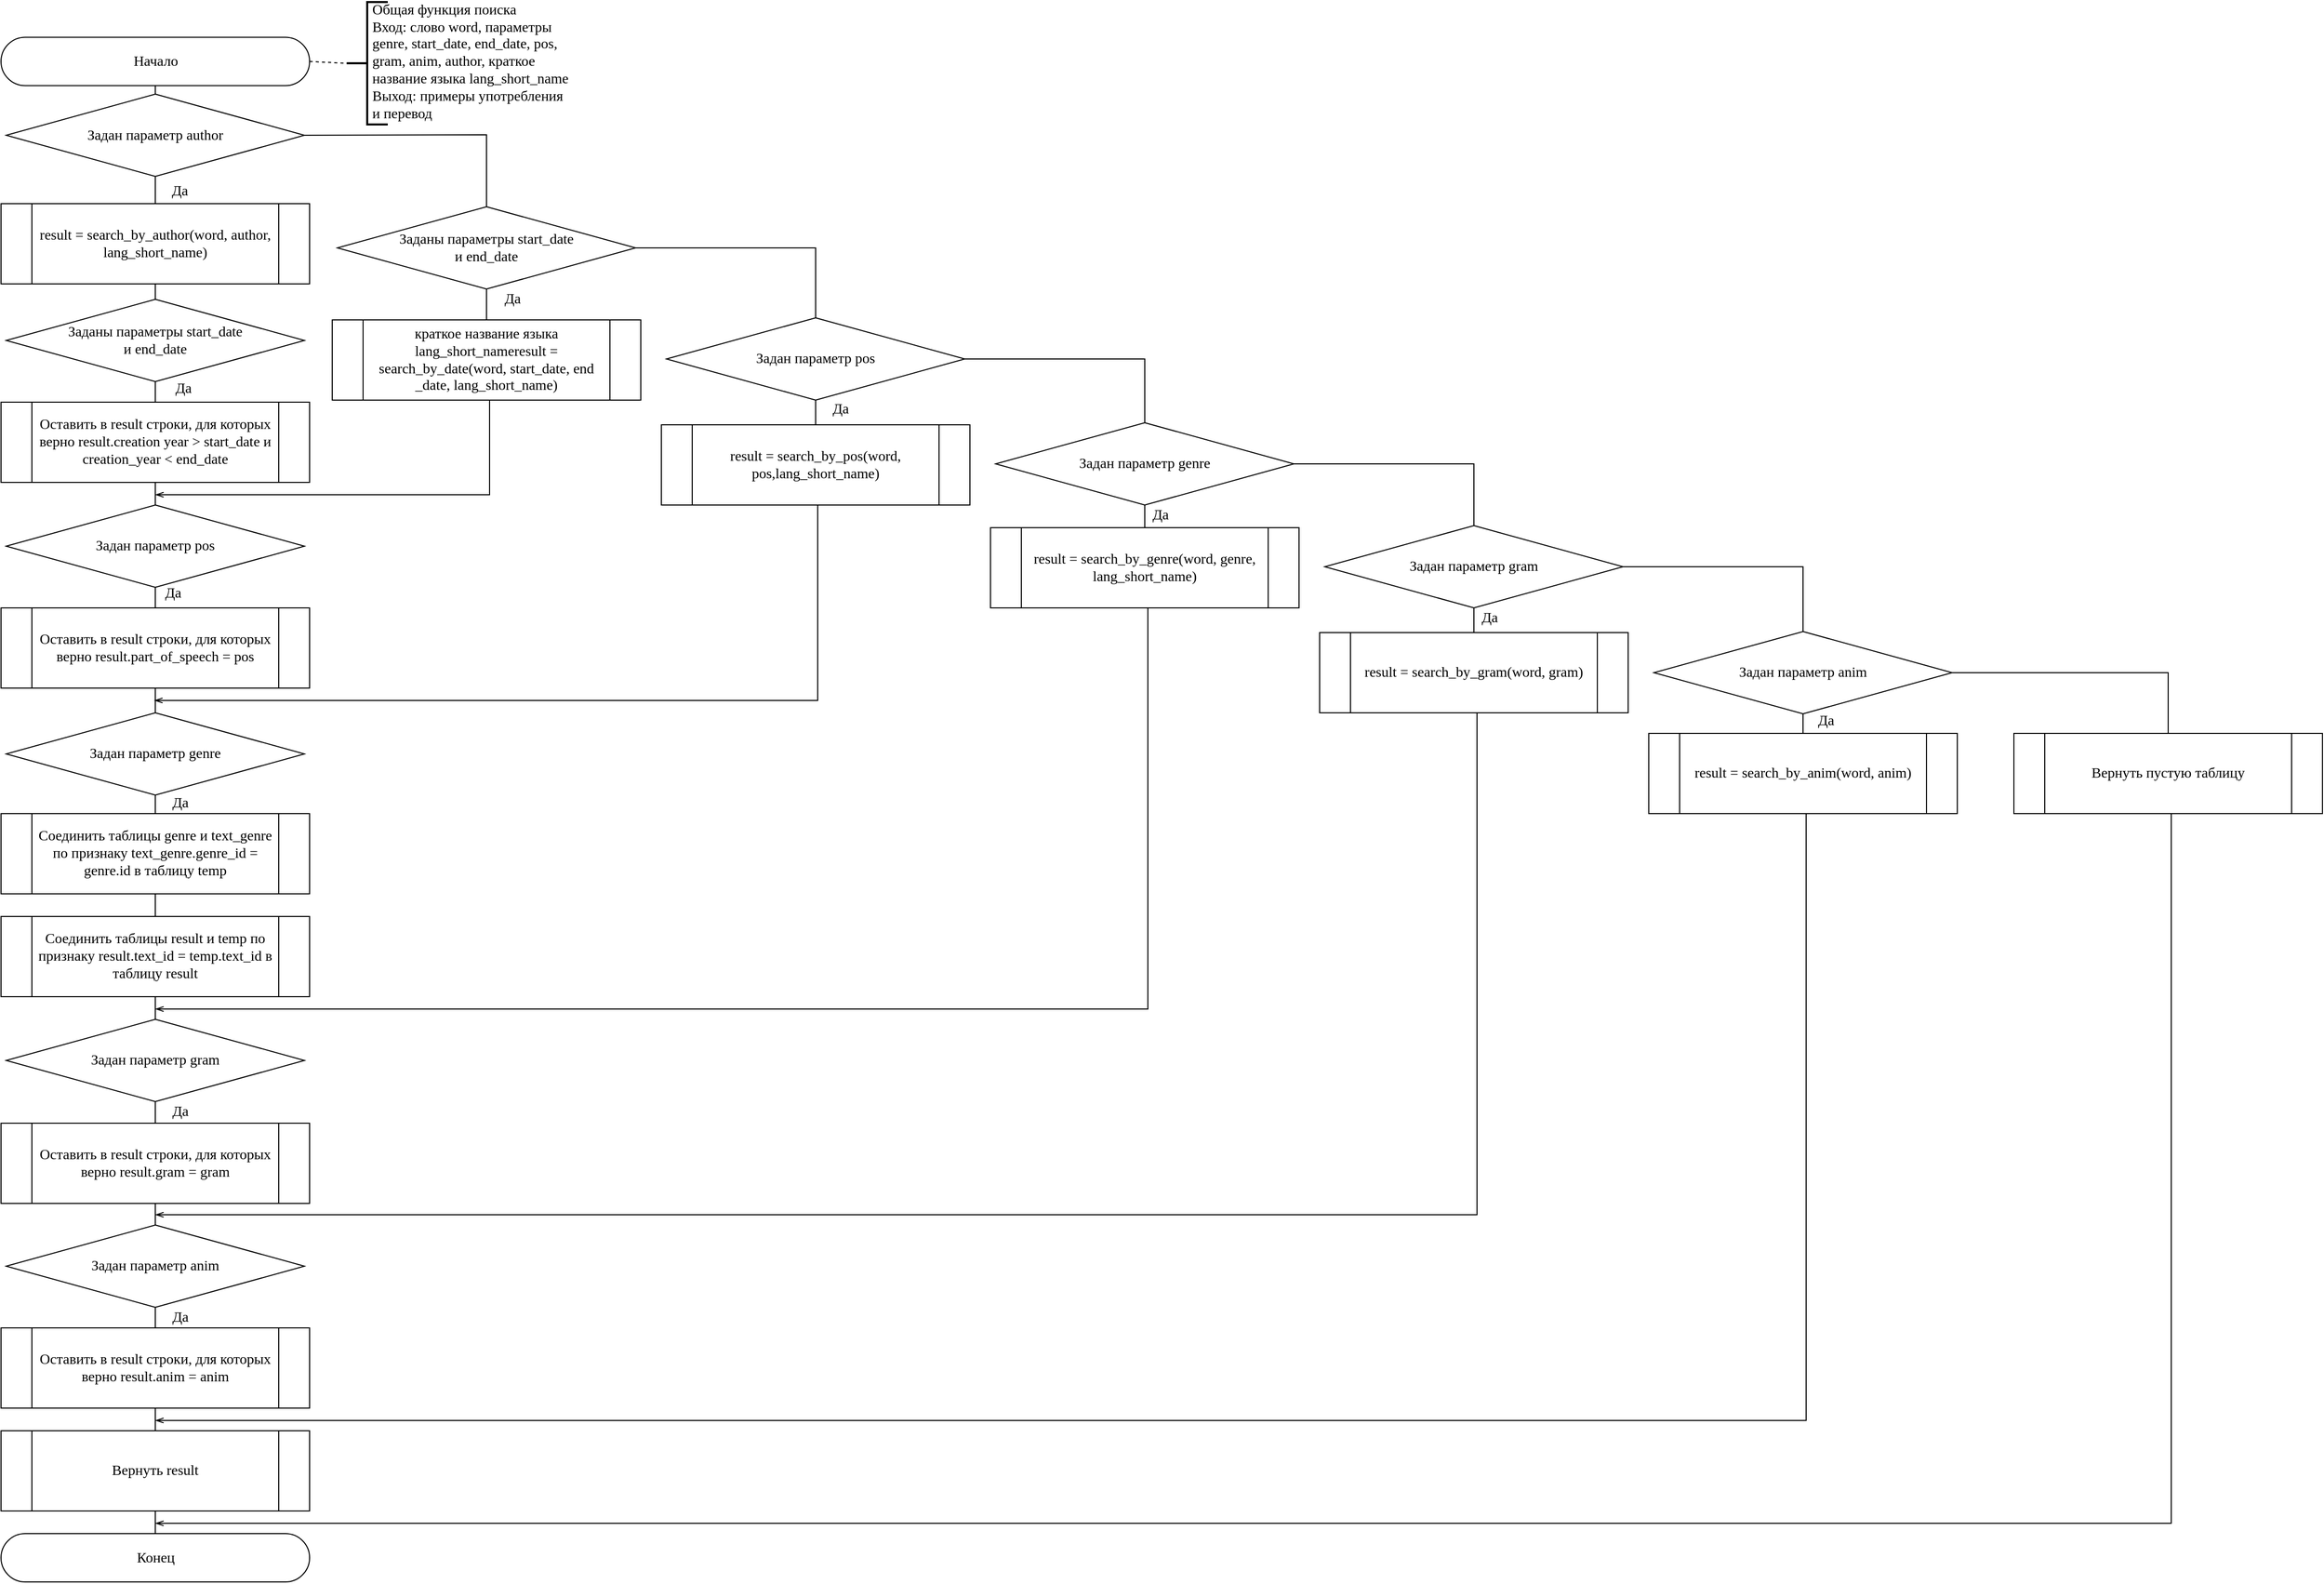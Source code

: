 <mxfile version="20.8.16" type="device" pages="4"><diagram id="C5RBs43oDa-KdzZeNtuy" name="Общий"><mxGraphModel dx="1727" dy="1023" grid="1" gridSize="10" guides="1" tooltips="1" connect="1" arrows="1" fold="1" page="1" pageScale="1" pageWidth="827" pageHeight="1169" math="0" shadow="0"><root><mxCell id="WIyWlLk6GJQsqaUBKTNV-0"/><mxCell id="WIyWlLk6GJQsqaUBKTNV-1" parent="WIyWlLk6GJQsqaUBKTNV-0"/><mxCell id="dCSs5ZLkzxHI0vqwsW0G-0" value="&lt;font style=&quot;font-size: 14px;&quot;&gt;Начало&lt;/font&gt;" style="html=1;dashed=0;whitespace=wrap;shape=mxgraph.dfd.start;fontFamily=Times New Roman;fontSize=14;" parent="WIyWlLk6GJQsqaUBKTNV-1" vertex="1"><mxGeometry x="23" y="35.25" width="300" height="47" as="geometry"/></mxCell><mxCell id="dCSs5ZLkzxHI0vqwsW0G-2" value="" style="strokeWidth=2;html=1;shape=mxgraph.flowchart.annotation_2;align=left;labelPosition=right;pointerEvents=1;fontFamily=Times New Roman;fontSize=14;" parent="WIyWlLk6GJQsqaUBKTNV-1" vertex="1"><mxGeometry x="359" y="1" width="40" height="119" as="geometry"/></mxCell><mxCell id="dCSs5ZLkzxHI0vqwsW0G-3" value="" style="endArrow=none;dashed=1;html=1;rounded=0;fontFamily=Times New Roman;fontSize=14;exitX=1;exitY=0.5;exitDx=0;exitDy=0;exitPerimeter=0;entryX=0.034;entryY=0.501;entryDx=0;entryDy=0;entryPerimeter=0;" parent="WIyWlLk6GJQsqaUBKTNV-1" source="dCSs5ZLkzxHI0vqwsW0G-0" target="dCSs5ZLkzxHI0vqwsW0G-2" edge="1"><mxGeometry width="50" height="50" relative="1" as="geometry"><mxPoint x="323" y="51.5" as="sourcePoint"/><mxPoint x="439" y="92" as="targetPoint"/></mxGeometry></mxCell><mxCell id="dCSs5ZLkzxHI0vqwsW0G-4" value="Общая функция поиска&lt;br style=&quot;font-size: 14px;&quot;&gt;Вход: слово word, параметры genre, start_date, end_date, pos, gram, anim, author, краткое название языка lang_short_name&lt;br style=&quot;font-size: 14px;&quot;&gt;Выход: примеры употребления&amp;nbsp;&lt;br style=&quot;font-size: 14px;&quot;&gt;и перевод" style="text;html=1;strokeColor=none;fillColor=none;align=left;verticalAlign=middle;whiteSpace=wrap;rounded=0;fontSize=14;fontFamily=Times New Roman;" parent="WIyWlLk6GJQsqaUBKTNV-1" vertex="1"><mxGeometry x="382" y="14" width="200" height="89.5" as="geometry"/></mxCell><mxCell id="dCSs5ZLkzxHI0vqwsW0G-5" value="" style="endArrow=none;html=1;rounded=0;fontFamily=Times New Roman;fontSize=14;entryX=0.5;entryY=0.5;entryDx=0;entryDy=23.5;entryPerimeter=0;exitX=0.5;exitY=0;exitDx=0;exitDy=0;" parent="WIyWlLk6GJQsqaUBKTNV-1" source="SfX41vy1RhOpan9mbr5L-0" target="dCSs5ZLkzxHI0vqwsW0G-0" edge="1"><mxGeometry width="50" height="50" relative="1" as="geometry"><mxPoint x="173" y="108" as="sourcePoint"/><mxPoint x="223" y="138" as="targetPoint"/></mxGeometry></mxCell><mxCell id="dCSs5ZLkzxHI0vqwsW0G-16" value="&lt;font style=&quot;font-size: 14px;&quot;&gt;&lt;span style=&quot;font-size: 14px;&quot;&gt;Конец&lt;/span&gt;&lt;/font&gt;" style="html=1;dashed=0;whitespace=wrap;shape=mxgraph.dfd.start;fontFamily=Times New Roman;fontSize=14;" parent="WIyWlLk6GJQsqaUBKTNV-1" vertex="1"><mxGeometry x="23" y="1490" width="300" height="47" as="geometry"/></mxCell><mxCell id="dCSs5ZLkzxHI0vqwsW0G-17" value="" style="endArrow=none;html=1;rounded=0;fontFamily=Times New Roman;fontSize=14;exitX=0.5;exitY=0.5;exitDx=0;exitDy=-23.5;exitPerimeter=0;entryX=0.5;entryY=1;entryDx=0;entryDy=0;" parent="WIyWlLk6GJQsqaUBKTNV-1" source="dCSs5ZLkzxHI0vqwsW0G-16" target="SFHDXUlF6HxxqlzBgnBG-25" edge="1"><mxGeometry width="50" height="50" relative="1" as="geometry"><mxPoint x="198" y="1340" as="sourcePoint"/><mxPoint x="168" y="1470.0" as="targetPoint"/></mxGeometry></mxCell><mxCell id="SfX41vy1RhOpan9mbr5L-0" value="Задан параметр author" style="rhombus;whiteSpace=wrap;html=1;fontFamily=Times New Roman;fontSize=14;" parent="WIyWlLk6GJQsqaUBKTNV-1" vertex="1"><mxGeometry x="28" y="90.5" width="290" height="80" as="geometry"/></mxCell><mxCell id="SfX41vy1RhOpan9mbr5L-1" value="result = search_by_author(word, author, lang_short_name)" style="shape=process;whiteSpace=wrap;html=1;backgroundOutline=1;fontFamily=Times New Roman;fontSize=14;" parent="WIyWlLk6GJQsqaUBKTNV-1" vertex="1"><mxGeometry x="23" y="197" width="300" height="78" as="geometry"/></mxCell><mxCell id="SfX41vy1RhOpan9mbr5L-2" value="" style="endArrow=none;html=1;rounded=0;fontFamily=Times New Roman;fontSize=14;entryX=0.5;entryY=1;entryDx=0;entryDy=0;exitX=0.5;exitY=0;exitDx=0;exitDy=0;" parent="WIyWlLk6GJQsqaUBKTNV-1" source="SfX41vy1RhOpan9mbr5L-1" target="SfX41vy1RhOpan9mbr5L-0" edge="1"><mxGeometry width="50" height="50" relative="1" as="geometry"><mxPoint x="300" y="200" as="sourcePoint"/><mxPoint x="350" y="150" as="targetPoint"/></mxGeometry></mxCell><mxCell id="SfX41vy1RhOpan9mbr5L-3" value="Да" style="text;html=1;strokeColor=none;fillColor=none;align=center;verticalAlign=middle;whiteSpace=wrap;rounded=0;fontSize=14;fontFamily=Times New Roman;" parent="WIyWlLk6GJQsqaUBKTNV-1" vertex="1"><mxGeometry x="167" y="170" width="60" height="30" as="geometry"/></mxCell><mxCell id="SfX41vy1RhOpan9mbr5L-4" value="Заданы параметры start_date &lt;br&gt;и end_date" style="rhombus;whiteSpace=wrap;html=1;fontFamily=Times New Roman;fontSize=14;" parent="WIyWlLk6GJQsqaUBKTNV-1" vertex="1"><mxGeometry x="28" y="290" width="290" height="80" as="geometry"/></mxCell><mxCell id="SfX41vy1RhOpan9mbr5L-5" value="Оставить в result строки, для которых верно result.creation year &amp;gt; start_date и creation_year &amp;lt; end_date" style="shape=process;whiteSpace=wrap;html=1;backgroundOutline=1;fontFamily=Times New Roman;fontSize=14;" parent="WIyWlLk6GJQsqaUBKTNV-1" vertex="1"><mxGeometry x="23" y="390" width="300" height="78" as="geometry"/></mxCell><mxCell id="SfX41vy1RhOpan9mbr5L-6" value="" style="endArrow=none;html=1;rounded=0;fontFamily=Times New Roman;fontSize=14;entryX=0.5;entryY=1;entryDx=0;entryDy=0;exitX=0.5;exitY=0;exitDx=0;exitDy=0;" parent="WIyWlLk6GJQsqaUBKTNV-1" source="SfX41vy1RhOpan9mbr5L-4" target="SfX41vy1RhOpan9mbr5L-1" edge="1"><mxGeometry width="50" height="50" relative="1" as="geometry"><mxPoint x="180" y="360" as="sourcePoint"/><mxPoint x="230" y="310" as="targetPoint"/></mxGeometry></mxCell><mxCell id="SfX41vy1RhOpan9mbr5L-7" value="" style="endArrow=none;html=1;rounded=0;fontFamily=Times New Roman;fontSize=14;exitX=0.5;exitY=0;exitDx=0;exitDy=0;entryX=0.5;entryY=1;entryDx=0;entryDy=0;" parent="WIyWlLk6GJQsqaUBKTNV-1" source="SfX41vy1RhOpan9mbr5L-5" target="SfX41vy1RhOpan9mbr5L-4" edge="1"><mxGeometry width="50" height="50" relative="1" as="geometry"><mxPoint x="180" y="360" as="sourcePoint"/><mxPoint x="230" y="310" as="targetPoint"/></mxGeometry></mxCell><mxCell id="SfX41vy1RhOpan9mbr5L-8" value="Да" style="edgeLabel;html=1;align=center;verticalAlign=middle;resizable=0;points=[];fontSize=14;fontFamily=Times New Roman;labelBackgroundColor=none;" parent="SfX41vy1RhOpan9mbr5L-7" vertex="1" connectable="0"><mxGeometry x="0.141" relative="1" as="geometry"><mxPoint x="27" y="-2" as="offset"/></mxGeometry></mxCell><mxCell id="SfX41vy1RhOpan9mbr5L-9" value="Заданы параметры start_date&lt;br&gt;и end_date" style="rhombus;whiteSpace=wrap;html=1;fontFamily=Times New Roman;fontSize=14;" parent="WIyWlLk6GJQsqaUBKTNV-1" vertex="1"><mxGeometry x="350" y="200" width="290" height="80" as="geometry"/></mxCell><mxCell id="SfX41vy1RhOpan9mbr5L-10" value="" style="endArrow=none;html=1;rounded=0;fontFamily=Times New Roman;fontSize=14;entryX=0.5;entryY=0;entryDx=0;entryDy=0;exitX=1;exitY=0.5;exitDx=0;exitDy=0;" parent="WIyWlLk6GJQsqaUBKTNV-1" source="SfX41vy1RhOpan9mbr5L-0" target="SfX41vy1RhOpan9mbr5L-9" edge="1"><mxGeometry width="50" height="50" relative="1" as="geometry"><mxPoint x="340" y="290" as="sourcePoint"/><mxPoint x="390" y="240" as="targetPoint"/><Array as="points"><mxPoint x="495" y="130"/></Array></mxGeometry></mxCell><mxCell id="SfX41vy1RhOpan9mbr5L-11" value="Задан параметр pos" style="rhombus;whiteSpace=wrap;html=1;fontFamily=Times New Roman;fontSize=14;" parent="WIyWlLk6GJQsqaUBKTNV-1" vertex="1"><mxGeometry x="28" y="490" width="290" height="80" as="geometry"/></mxCell><mxCell id="SfX41vy1RhOpan9mbr5L-12" value="Оставить в result строки, для которых верно result.part_of_speech = pos" style="shape=process;whiteSpace=wrap;html=1;backgroundOutline=1;fontFamily=Times New Roman;fontSize=14;" parent="WIyWlLk6GJQsqaUBKTNV-1" vertex="1"><mxGeometry x="23" y="590" width="300" height="78" as="geometry"/></mxCell><mxCell id="SfX41vy1RhOpan9mbr5L-13" value="" style="endArrow=none;html=1;rounded=0;fontFamily=Times New Roman;fontSize=14;exitX=0.5;exitY=0;exitDx=0;exitDy=0;entryX=0.5;entryY=1;entryDx=0;entryDy=0;" parent="WIyWlLk6GJQsqaUBKTNV-1" source="SfX41vy1RhOpan9mbr5L-11" target="SfX41vy1RhOpan9mbr5L-5" edge="1"><mxGeometry width="50" height="50" relative="1" as="geometry"><mxPoint x="200" y="430" as="sourcePoint"/><mxPoint x="250" y="380" as="targetPoint"/></mxGeometry></mxCell><mxCell id="SfX41vy1RhOpan9mbr5L-14" value="" style="endArrow=none;html=1;rounded=0;fontFamily=Times New Roman;fontSize=14;exitX=0.5;exitY=0;exitDx=0;exitDy=0;entryX=0.5;entryY=1;entryDx=0;entryDy=0;" parent="WIyWlLk6GJQsqaUBKTNV-1" source="SfX41vy1RhOpan9mbr5L-12" target="SfX41vy1RhOpan9mbr5L-11" edge="1"><mxGeometry width="50" height="50" relative="1" as="geometry"><mxPoint x="240" y="490" as="sourcePoint"/><mxPoint x="290" y="440" as="targetPoint"/></mxGeometry></mxCell><mxCell id="SfX41vy1RhOpan9mbr5L-17" value="Да" style="edgeLabel;html=1;align=center;verticalAlign=middle;resizable=0;points=[];fontSize=14;fontFamily=Times New Roman;labelBackgroundColor=none;" parent="SfX41vy1RhOpan9mbr5L-14" vertex="1" connectable="0"><mxGeometry x="0.464" relative="1" as="geometry"><mxPoint x="17" as="offset"/></mxGeometry></mxCell><mxCell id="SfX41vy1RhOpan9mbr5L-15" value="краткое название языка lang_short_nameresult = search_by_date(word, start_date, end _date, lang_short_name)" style="shape=process;whiteSpace=wrap;html=1;backgroundOutline=1;fontFamily=Times New Roman;fontSize=14;" parent="WIyWlLk6GJQsqaUBKTNV-1" vertex="1"><mxGeometry x="345" y="310" width="300" height="78" as="geometry"/></mxCell><mxCell id="SfX41vy1RhOpan9mbr5L-16" value="" style="endArrow=none;html=1;rounded=0;fontFamily=Times New Roman;fontSize=14;entryX=0.5;entryY=1;entryDx=0;entryDy=0;exitX=0.5;exitY=0;exitDx=0;exitDy=0;" parent="WIyWlLk6GJQsqaUBKTNV-1" source="SfX41vy1RhOpan9mbr5L-15" target="SfX41vy1RhOpan9mbr5L-9" edge="1"><mxGeometry width="50" height="50" relative="1" as="geometry"><mxPoint x="300" y="400" as="sourcePoint"/><mxPoint x="350" y="350" as="targetPoint"/></mxGeometry></mxCell><mxCell id="SfX41vy1RhOpan9mbr5L-19" value="Да" style="edgeLabel;html=1;align=center;verticalAlign=middle;resizable=0;points=[];fontSize=14;fontFamily=Times New Roman;" parent="SfX41vy1RhOpan9mbr5L-16" vertex="1" connectable="0"><mxGeometry x="0.521" y="1" relative="1" as="geometry"><mxPoint x="26" y="3" as="offset"/></mxGeometry></mxCell><mxCell id="SfX41vy1RhOpan9mbr5L-18" value="" style="endArrow=openThin;html=1;rounded=0;fontFamily=Times New Roman;fontSize=14;exitX=0.5;exitY=1;exitDx=0;exitDy=0;endFill=0;" parent="WIyWlLk6GJQsqaUBKTNV-1" edge="1"><mxGeometry width="50" height="50" relative="1" as="geometry"><mxPoint x="498" y="388.0" as="sourcePoint"/><mxPoint x="173" y="480" as="targetPoint"/><Array as="points"><mxPoint x="498" y="480"/></Array></mxGeometry></mxCell><mxCell id="SfX41vy1RhOpan9mbr5L-20" value="Задан параметр pos" style="rhombus;whiteSpace=wrap;html=1;fontFamily=Times New Roman;fontSize=14;" parent="WIyWlLk6GJQsqaUBKTNV-1" vertex="1"><mxGeometry x="670" y="308" width="290" height="80" as="geometry"/></mxCell><mxCell id="SfX41vy1RhOpan9mbr5L-21" value="" style="endArrow=none;html=1;rounded=0;fontFamily=Times New Roman;fontSize=14;entryX=0.5;entryY=0;entryDx=0;entryDy=0;exitX=1;exitY=0.5;exitDx=0;exitDy=0;" parent="WIyWlLk6GJQsqaUBKTNV-1" source="SfX41vy1RhOpan9mbr5L-9" target="SfX41vy1RhOpan9mbr5L-20" edge="1"><mxGeometry width="50" height="50" relative="1" as="geometry"><mxPoint x="500" y="430" as="sourcePoint"/><mxPoint x="550" y="380" as="targetPoint"/><Array as="points"><mxPoint x="815" y="240"/></Array></mxGeometry></mxCell><mxCell id="SfX41vy1RhOpan9mbr5L-22" value="result = search_by_pos(word, pos,lang_short_name)" style="shape=process;whiteSpace=wrap;html=1;backgroundOutline=1;fontFamily=Times New Roman;fontSize=14;" parent="WIyWlLk6GJQsqaUBKTNV-1" vertex="1"><mxGeometry x="665" y="412" width="300" height="78" as="geometry"/></mxCell><mxCell id="SfX41vy1RhOpan9mbr5L-23" value="" style="endArrow=none;html=1;rounded=0;fontFamily=Times New Roman;fontSize=14;exitX=0.5;exitY=0;exitDx=0;exitDy=0;entryX=0.5;entryY=1;entryDx=0;entryDy=0;" parent="WIyWlLk6GJQsqaUBKTNV-1" source="SfX41vy1RhOpan9mbr5L-22" target="SfX41vy1RhOpan9mbr5L-20" edge="1"><mxGeometry width="50" height="50" relative="1" as="geometry"><mxPoint x="770" y="400" as="sourcePoint"/><mxPoint x="820" y="350" as="targetPoint"/></mxGeometry></mxCell><mxCell id="SfX41vy1RhOpan9mbr5L-27" value="Да" style="edgeLabel;html=1;align=center;verticalAlign=middle;resizable=0;points=[];fontSize=14;fontFamily=Times New Roman;labelBackgroundColor=none;" parent="SfX41vy1RhOpan9mbr5L-23" vertex="1" connectable="0"><mxGeometry x="0.397" y="1" relative="1" as="geometry"><mxPoint x="25" y="2" as="offset"/></mxGeometry></mxCell><mxCell id="SfX41vy1RhOpan9mbr5L-24" value="Задан параметр genre" style="rhombus;whiteSpace=wrap;html=1;fontFamily=Times New Roman;fontSize=14;" parent="WIyWlLk6GJQsqaUBKTNV-1" vertex="1"><mxGeometry x="28" y="692" width="290" height="80" as="geometry"/></mxCell><mxCell id="SfX41vy1RhOpan9mbr5L-25" value="" style="endArrow=none;html=1;rounded=0;fontFamily=Times New Roman;fontSize=14;exitX=0.5;exitY=0;exitDx=0;exitDy=0;entryX=0.5;entryY=1;entryDx=0;entryDy=0;" parent="WIyWlLk6GJQsqaUBKTNV-1" source="SfX41vy1RhOpan9mbr5L-24" target="SfX41vy1RhOpan9mbr5L-12" edge="1"><mxGeometry width="50" height="50" relative="1" as="geometry"><mxPoint x="270" y="640" as="sourcePoint"/><mxPoint x="320" y="590" as="targetPoint"/></mxGeometry></mxCell><mxCell id="SfX41vy1RhOpan9mbr5L-26" value="" style="endArrow=openThin;html=1;rounded=0;fontFamily=Times New Roman;fontSize=14;exitX=0.5;exitY=1;exitDx=0;exitDy=0;endFill=0;" parent="WIyWlLk6GJQsqaUBKTNV-1" edge="1"><mxGeometry width="50" height="50" relative="1" as="geometry"><mxPoint x="817" y="490" as="sourcePoint"/><mxPoint x="172" y="680" as="targetPoint"/><Array as="points"><mxPoint x="817" y="680"/></Array></mxGeometry></mxCell><mxCell id="SfX41vy1RhOpan9mbr5L-28" value="Соединить таблицы genre и text_genre по признаку text_genre.genre_id = genre.id в таблицу temp" style="shape=process;whiteSpace=wrap;html=1;backgroundOutline=1;fontFamily=Times New Roman;fontSize=14;" parent="WIyWlLk6GJQsqaUBKTNV-1" vertex="1"><mxGeometry x="23" y="790" width="300" height="78" as="geometry"/></mxCell><mxCell id="SfX41vy1RhOpan9mbr5L-29" value="Соединить таблицы result и temp по признаку result.text_id = temp.text_id в таблицу result" style="shape=process;whiteSpace=wrap;html=1;backgroundOutline=1;fontFamily=Times New Roman;fontSize=14;" parent="WIyWlLk6GJQsqaUBKTNV-1" vertex="1"><mxGeometry x="23" y="890" width="300" height="78" as="geometry"/></mxCell><mxCell id="SfX41vy1RhOpan9mbr5L-30" value="" style="endArrow=none;html=1;rounded=0;fontFamily=Times New Roman;fontSize=14;exitX=0.5;exitY=0;exitDx=0;exitDy=0;entryX=0.5;entryY=1;entryDx=0;entryDy=0;" parent="WIyWlLk6GJQsqaUBKTNV-1" source="SfX41vy1RhOpan9mbr5L-28" target="SfX41vy1RhOpan9mbr5L-24" edge="1"><mxGeometry width="50" height="50" relative="1" as="geometry"><mxPoint x="390" y="750" as="sourcePoint"/><mxPoint x="440" y="700" as="targetPoint"/></mxGeometry></mxCell><mxCell id="SfX41vy1RhOpan9mbr5L-31" value="Да" style="edgeLabel;html=1;align=center;verticalAlign=middle;resizable=0;points=[];fontSize=14;fontFamily=Times New Roman;labelBackgroundColor=none;" parent="SfX41vy1RhOpan9mbr5L-30" vertex="1" connectable="0"><mxGeometry x="0.486" relative="1" as="geometry"><mxPoint x="24" y="3" as="offset"/></mxGeometry></mxCell><mxCell id="SfX41vy1RhOpan9mbr5L-32" value="" style="endArrow=none;html=1;rounded=0;fontFamily=Times New Roman;fontSize=14;exitX=0.5;exitY=0;exitDx=0;exitDy=0;entryX=0.5;entryY=1;entryDx=0;entryDy=0;" parent="WIyWlLk6GJQsqaUBKTNV-1" source="SfX41vy1RhOpan9mbr5L-29" target="SfX41vy1RhOpan9mbr5L-28" edge="1"><mxGeometry width="50" height="50" relative="1" as="geometry"><mxPoint x="270" y="860" as="sourcePoint"/><mxPoint x="320" y="810" as="targetPoint"/></mxGeometry></mxCell><mxCell id="SFHDXUlF6HxxqlzBgnBG-0" value="Задан параметр gram" style="rhombus;whiteSpace=wrap;html=1;fontFamily=Times New Roman;fontSize=14;" parent="WIyWlLk6GJQsqaUBKTNV-1" vertex="1"><mxGeometry x="28" y="990" width="290" height="80" as="geometry"/></mxCell><mxCell id="SFHDXUlF6HxxqlzBgnBG-1" value="" style="endArrow=none;html=1;rounded=0;fontFamily=Times New Roman;fontSize=14;exitX=0.5;exitY=0;exitDx=0;exitDy=0;entryX=0.5;entryY=1;entryDx=0;entryDy=0;" parent="WIyWlLk6GJQsqaUBKTNV-1" source="SFHDXUlF6HxxqlzBgnBG-0" target="SfX41vy1RhOpan9mbr5L-29" edge="1"><mxGeometry width="50" height="50" relative="1" as="geometry"><mxPoint x="330" y="890" as="sourcePoint"/><mxPoint x="380" y="840" as="targetPoint"/></mxGeometry></mxCell><mxCell id="SFHDXUlF6HxxqlzBgnBG-2" value="Задан параметр genre" style="rhombus;whiteSpace=wrap;html=1;fontFamily=Times New Roman;fontSize=14;" parent="WIyWlLk6GJQsqaUBKTNV-1" vertex="1"><mxGeometry x="990" y="410" width="290" height="80" as="geometry"/></mxCell><mxCell id="SFHDXUlF6HxxqlzBgnBG-3" value="" style="endArrow=none;html=1;rounded=0;fontFamily=Times New Roman;fontSize=14;exitX=1;exitY=0.5;exitDx=0;exitDy=0;entryX=0.5;entryY=0;entryDx=0;entryDy=0;" parent="WIyWlLk6GJQsqaUBKTNV-1" source="SfX41vy1RhOpan9mbr5L-20" target="SFHDXUlF6HxxqlzBgnBG-2" edge="1"><mxGeometry width="50" height="50" relative="1" as="geometry"><mxPoint x="1060" y="320" as="sourcePoint"/><mxPoint x="1110" y="270" as="targetPoint"/><Array as="points"><mxPoint x="1135" y="348"/></Array></mxGeometry></mxCell><mxCell id="SFHDXUlF6HxxqlzBgnBG-4" value="result = search_by_genre(word, genre, lang_short_name)" style="shape=process;whiteSpace=wrap;html=1;backgroundOutline=1;fontFamily=Times New Roman;fontSize=14;" parent="WIyWlLk6GJQsqaUBKTNV-1" vertex="1"><mxGeometry x="985" y="512" width="300" height="78" as="geometry"/></mxCell><mxCell id="SFHDXUlF6HxxqlzBgnBG-5" value="" style="endArrow=none;html=1;rounded=0;fontFamily=Times New Roman;fontSize=14;exitX=0.5;exitY=0;exitDx=0;exitDy=0;entryX=0.5;entryY=1;entryDx=0;entryDy=0;" parent="WIyWlLk6GJQsqaUBKTNV-1" source="SFHDXUlF6HxxqlzBgnBG-4" target="SFHDXUlF6HxxqlzBgnBG-2" edge="1"><mxGeometry width="50" height="50" relative="1" as="geometry"><mxPoint x="710" y="390" as="sourcePoint"/><mxPoint x="760" y="340" as="targetPoint"/></mxGeometry></mxCell><mxCell id="SFHDXUlF6HxxqlzBgnBG-11" value="Да" style="edgeLabel;html=1;align=center;verticalAlign=middle;resizable=0;points=[];fontSize=14;fontFamily=Times New Roman;labelBackgroundColor=none;" parent="SFHDXUlF6HxxqlzBgnBG-5" vertex="1" connectable="0"><mxGeometry x="0.416" y="1" relative="1" as="geometry"><mxPoint x="16" y="3" as="offset"/></mxGeometry></mxCell><mxCell id="SFHDXUlF6HxxqlzBgnBG-7" value="" style="endArrow=openThin;html=1;rounded=0;fontFamily=Times New Roman;fontSize=14;exitX=0.5;exitY=1;exitDx=0;exitDy=0;endFill=0;" parent="WIyWlLk6GJQsqaUBKTNV-1" edge="1"><mxGeometry width="50" height="50" relative="1" as="geometry"><mxPoint x="1138" y="590" as="sourcePoint"/><mxPoint x="173" y="980" as="targetPoint"/><Array as="points"><mxPoint x="1138" y="980"/></Array></mxGeometry></mxCell><mxCell id="SFHDXUlF6HxxqlzBgnBG-8" value="Задан параметр gram" style="rhombus;whiteSpace=wrap;html=1;fontFamily=Times New Roman;fontSize=14;" parent="WIyWlLk6GJQsqaUBKTNV-1" vertex="1"><mxGeometry x="1310" y="510" width="290" height="80" as="geometry"/></mxCell><mxCell id="SFHDXUlF6HxxqlzBgnBG-9" value="Оставить в result строки, для которых верно result.gram = gram" style="shape=process;whiteSpace=wrap;html=1;backgroundOutline=1;fontFamily=Times New Roman;fontSize=14;" parent="WIyWlLk6GJQsqaUBKTNV-1" vertex="1"><mxGeometry x="23" y="1091" width="300" height="78" as="geometry"/></mxCell><mxCell id="SFHDXUlF6HxxqlzBgnBG-10" value="" style="endArrow=none;html=1;rounded=0;fontFamily=Times New Roman;fontSize=14;exitX=0.5;exitY=0;exitDx=0;exitDy=0;entryX=0.5;entryY=1;entryDx=0;entryDy=0;" parent="WIyWlLk6GJQsqaUBKTNV-1" source="SFHDXUlF6HxxqlzBgnBG-9" target="SFHDXUlF6HxxqlzBgnBG-0" edge="1"><mxGeometry width="50" height="50" relative="1" as="geometry"><mxPoint x="227" y="1080" as="sourcePoint"/><mxPoint x="277" y="1030" as="targetPoint"/></mxGeometry></mxCell><mxCell id="SFHDXUlF6HxxqlzBgnBG-12" value="Да" style="edgeLabel;html=1;align=center;verticalAlign=middle;resizable=0;points=[];fontSize=14;fontFamily=Times New Roman;labelBackgroundColor=none;" parent="SFHDXUlF6HxxqlzBgnBG-10" vertex="1" connectable="0"><mxGeometry x="0.451" relative="1" as="geometry"><mxPoint x="24" y="4" as="offset"/></mxGeometry></mxCell><mxCell id="SFHDXUlF6HxxqlzBgnBG-13" value="" style="endArrow=none;html=1;rounded=0;fontFamily=Times New Roman;fontSize=14;exitX=1;exitY=0.5;exitDx=0;exitDy=0;entryX=0.5;entryY=0;entryDx=0;entryDy=0;" parent="WIyWlLk6GJQsqaUBKTNV-1" source="SFHDXUlF6HxxqlzBgnBG-2" target="SFHDXUlF6HxxqlzBgnBG-8" edge="1"><mxGeometry width="50" height="50" relative="1" as="geometry"><mxPoint x="1290" y="440" as="sourcePoint"/><mxPoint x="1480" y="530" as="targetPoint"/><Array as="points"><mxPoint x="1455" y="450"/></Array></mxGeometry></mxCell><mxCell id="SFHDXUlF6HxxqlzBgnBG-14" value="result = search_by_gram(word, gram)" style="shape=process;whiteSpace=wrap;html=1;backgroundOutline=1;fontFamily=Times New Roman;fontSize=14;" parent="WIyWlLk6GJQsqaUBKTNV-1" vertex="1"><mxGeometry x="1305" y="614" width="300" height="78" as="geometry"/></mxCell><mxCell id="SFHDXUlF6HxxqlzBgnBG-15" value="Задан параметр anim" style="rhombus;whiteSpace=wrap;html=1;fontFamily=Times New Roman;fontSize=14;" parent="WIyWlLk6GJQsqaUBKTNV-1" vertex="1"><mxGeometry x="28" y="1190" width="290" height="80" as="geometry"/></mxCell><mxCell id="SFHDXUlF6HxxqlzBgnBG-16" value="" style="endArrow=none;html=1;rounded=0;fontFamily=Times New Roman;fontSize=14;exitX=0.5;exitY=0;exitDx=0;exitDy=0;entryX=0.5;entryY=1;entryDx=0;entryDy=0;" parent="WIyWlLk6GJQsqaUBKTNV-1" source="SFHDXUlF6HxxqlzBgnBG-15" target="SFHDXUlF6HxxqlzBgnBG-9" edge="1"><mxGeometry width="50" height="50" relative="1" as="geometry"><mxPoint x="318" y="1200" as="sourcePoint"/><mxPoint x="368" y="1150" as="targetPoint"/></mxGeometry></mxCell><mxCell id="SFHDXUlF6HxxqlzBgnBG-17" value="" style="endArrow=none;html=1;rounded=0;fontFamily=Times New Roman;fontSize=14;entryX=0.5;entryY=1;entryDx=0;entryDy=0;exitX=0.5;exitY=0;exitDx=0;exitDy=0;" parent="WIyWlLk6GJQsqaUBKTNV-1" source="SFHDXUlF6HxxqlzBgnBG-14" target="SFHDXUlF6HxxqlzBgnBG-8" edge="1"><mxGeometry width="50" height="50" relative="1" as="geometry"><mxPoint x="1370" y="650" as="sourcePoint"/><mxPoint x="1420" y="600" as="targetPoint"/></mxGeometry></mxCell><mxCell id="SFHDXUlF6HxxqlzBgnBG-30" value="Да" style="edgeLabel;html=1;align=center;verticalAlign=middle;resizable=0;points=[];fontSize=14;fontFamily=Times New Roman;labelBackgroundColor=none;" parent="SFHDXUlF6HxxqlzBgnBG-17" vertex="1" connectable="0"><mxGeometry x="0.449" relative="1" as="geometry"><mxPoint x="15" y="3" as="offset"/></mxGeometry></mxCell><mxCell id="SFHDXUlF6HxxqlzBgnBG-18" value="Задан параметр anim" style="rhombus;whiteSpace=wrap;html=1;fontFamily=Times New Roman;fontSize=14;" parent="WIyWlLk6GJQsqaUBKTNV-1" vertex="1"><mxGeometry x="1630" y="613" width="290" height="80" as="geometry"/></mxCell><mxCell id="SFHDXUlF6HxxqlzBgnBG-19" value="" style="endArrow=none;html=1;rounded=0;fontFamily=Times New Roman;fontSize=14;entryX=1;entryY=0.5;entryDx=0;entryDy=0;exitX=0.5;exitY=0;exitDx=0;exitDy=0;" parent="WIyWlLk6GJQsqaUBKTNV-1" source="SFHDXUlF6HxxqlzBgnBG-18" target="SFHDXUlF6HxxqlzBgnBG-8" edge="1"><mxGeometry width="50" height="50" relative="1" as="geometry"><mxPoint x="1480" y="640" as="sourcePoint"/><mxPoint x="1530" y="590" as="targetPoint"/><Array as="points"><mxPoint x="1775" y="550"/></Array></mxGeometry></mxCell><mxCell id="SFHDXUlF6HxxqlzBgnBG-20" value="result = search_by_anim(word, anim)" style="shape=process;whiteSpace=wrap;html=1;backgroundOutline=1;fontFamily=Times New Roman;fontSize=14;" parent="WIyWlLk6GJQsqaUBKTNV-1" vertex="1"><mxGeometry x="1625" y="712" width="300" height="78" as="geometry"/></mxCell><mxCell id="SFHDXUlF6HxxqlzBgnBG-21" value="" style="endArrow=none;html=1;rounded=0;fontFamily=Times New Roman;fontSize=14;entryX=0.5;entryY=1;entryDx=0;entryDy=0;exitX=0.5;exitY=0;exitDx=0;exitDy=0;" parent="WIyWlLk6GJQsqaUBKTNV-1" source="SFHDXUlF6HxxqlzBgnBG-20" target="SFHDXUlF6HxxqlzBgnBG-18" edge="1"><mxGeometry width="50" height="50" relative="1" as="geometry"><mxPoint x="1540" y="720" as="sourcePoint"/><mxPoint x="1590" y="670" as="targetPoint"/></mxGeometry></mxCell><mxCell id="SFHDXUlF6HxxqlzBgnBG-31" value="Да" style="edgeLabel;html=1;align=center;verticalAlign=middle;resizable=0;points=[];fontSize=14;fontFamily=Times New Roman;labelBackgroundColor=none;" parent="SFHDXUlF6HxxqlzBgnBG-21" vertex="1" connectable="0"><mxGeometry x="0.586" relative="1" as="geometry"><mxPoint x="22" y="3" as="offset"/></mxGeometry></mxCell><mxCell id="SFHDXUlF6HxxqlzBgnBG-22" value="Оставить в result строки, для которых верно result.anim = anim" style="shape=process;whiteSpace=wrap;html=1;backgroundOutline=1;fontFamily=Times New Roman;fontSize=14;" parent="WIyWlLk6GJQsqaUBKTNV-1" vertex="1"><mxGeometry x="23" y="1290" width="300" height="78" as="geometry"/></mxCell><mxCell id="SFHDXUlF6HxxqlzBgnBG-23" value="" style="endArrow=none;html=1;rounded=0;fontFamily=Times New Roman;fontSize=14;exitX=0.5;exitY=0;exitDx=0;exitDy=0;entryX=0.5;entryY=1;entryDx=0;entryDy=0;" parent="WIyWlLk6GJQsqaUBKTNV-1" source="SFHDXUlF6HxxqlzBgnBG-22" target="SFHDXUlF6HxxqlzBgnBG-15" edge="1"><mxGeometry width="50" height="50" relative="1" as="geometry"><mxPoint x="310" y="1190" as="sourcePoint"/><mxPoint x="360" y="1140" as="targetPoint"/></mxGeometry></mxCell><mxCell id="SFHDXUlF6HxxqlzBgnBG-24" value="Да" style="edgeLabel;html=1;align=center;verticalAlign=middle;resizable=0;points=[];fontSize=14;fontFamily=Times New Roman;labelBackgroundColor=none;" parent="SFHDXUlF6HxxqlzBgnBG-23" vertex="1" connectable="0"><mxGeometry x="0.4" y="-1" relative="1" as="geometry"><mxPoint x="23" y="4" as="offset"/></mxGeometry></mxCell><mxCell id="SFHDXUlF6HxxqlzBgnBG-25" value="Вернуть result" style="shape=process;whiteSpace=wrap;html=1;backgroundOutline=1;fontFamily=Times New Roman;fontSize=14;" parent="WIyWlLk6GJQsqaUBKTNV-1" vertex="1"><mxGeometry x="23" y="1390" width="300" height="78" as="geometry"/></mxCell><mxCell id="SFHDXUlF6HxxqlzBgnBG-26" value="" style="endArrow=none;html=1;rounded=0;fontFamily=Times New Roman;fontSize=14;exitX=0.5;exitY=0;exitDx=0;exitDy=0;entryX=0.5;entryY=1;entryDx=0;entryDy=0;" parent="WIyWlLk6GJQsqaUBKTNV-1" source="SFHDXUlF6HxxqlzBgnBG-25" target="SFHDXUlF6HxxqlzBgnBG-22" edge="1"><mxGeometry width="50" height="50" relative="1" as="geometry"><mxPoint x="230" y="1390" as="sourcePoint"/><mxPoint x="280" y="1340" as="targetPoint"/></mxGeometry></mxCell><mxCell id="SFHDXUlF6HxxqlzBgnBG-27" value="" style="endArrow=openThin;html=1;rounded=0;fontFamily=Times New Roman;fontSize=14;exitX=0.5;exitY=1;exitDx=0;exitDy=0;endFill=0;" parent="WIyWlLk6GJQsqaUBKTNV-1" edge="1"><mxGeometry width="50" height="50" relative="1" as="geometry"><mxPoint x="1778" y="790" as="sourcePoint"/><mxPoint x="173" y="1380" as="targetPoint"/><Array as="points"><mxPoint x="1778" y="1380"/></Array></mxGeometry></mxCell><mxCell id="SFHDXUlF6HxxqlzBgnBG-28" value="Вернуть пустую таблицу" style="shape=process;whiteSpace=wrap;html=1;backgroundOutline=1;fontFamily=Times New Roman;fontSize=14;" parent="WIyWlLk6GJQsqaUBKTNV-1" vertex="1"><mxGeometry x="1980" y="712" width="300" height="78" as="geometry"/></mxCell><mxCell id="SFHDXUlF6HxxqlzBgnBG-29" value="" style="endArrow=none;html=1;rounded=0;fontFamily=Times New Roman;fontSize=14;exitX=1;exitY=0.5;exitDx=0;exitDy=0;entryX=0.5;entryY=0;entryDx=0;entryDy=0;" parent="WIyWlLk6GJQsqaUBKTNV-1" source="SFHDXUlF6HxxqlzBgnBG-18" target="SFHDXUlF6HxxqlzBgnBG-28" edge="1"><mxGeometry width="50" height="50" relative="1" as="geometry"><mxPoint x="1990" y="740" as="sourcePoint"/><mxPoint x="2040" y="690" as="targetPoint"/><Array as="points"><mxPoint x="2130" y="653"/></Array></mxGeometry></mxCell><mxCell id="SFHDXUlF6HxxqlzBgnBG-32" value="" style="endArrow=openThin;html=1;rounded=0;fontFamily=Times New Roman;fontSize=14;exitX=0.5;exitY=1;exitDx=0;exitDy=0;endFill=0;" parent="WIyWlLk6GJQsqaUBKTNV-1" edge="1"><mxGeometry width="50" height="50" relative="1" as="geometry"><mxPoint x="2133" y="790" as="sourcePoint"/><mxPoint x="173" y="1480" as="targetPoint"/><Array as="points"><mxPoint x="2133" y="1480"/></Array></mxGeometry></mxCell><mxCell id="Hl5FvylMcV-XeWUt3g9y-0" value="" style="endArrow=openThin;html=1;rounded=0;fontFamily=Times New Roman;fontSize=14;exitX=0.5;exitY=1;exitDx=0;exitDy=0;endFill=0;" parent="WIyWlLk6GJQsqaUBKTNV-1" edge="1"><mxGeometry width="50" height="50" relative="1" as="geometry"><mxPoint x="1458" y="692" as="sourcePoint"/><mxPoint x="173" y="1180" as="targetPoint"/><Array as="points"><mxPoint x="1458" y="1180"/></Array></mxGeometry></mxCell></root></mxGraphModel></diagram><diagram id="Zb-l_udsA2waR80H1y1k" name="Начало"><mxGraphModel dx="1594" dy="945" grid="1" gridSize="10" guides="1" tooltips="1" connect="1" arrows="1" fold="1" page="1" pageScale="1" pageWidth="700" pageHeight="1050" math="0" shadow="0"><root><mxCell id="0"/><mxCell id="1" parent="0"/><mxCell id="ecMo1ZWOiQk3ZhmibV1s-1" value="&lt;font style=&quot;font-size: 18px;&quot;&gt;Начало&lt;/font&gt;" style="html=1;dashed=0;whitespace=wrap;shape=mxgraph.dfd.start;fontFamily=Times New Roman;fontSize=18;" parent="1" vertex="1"><mxGeometry x="2" y="32" width="300" height="47" as="geometry"/></mxCell><mxCell id="ecMo1ZWOiQk3ZhmibV1s-2" value="" style="strokeWidth=2;html=1;shape=mxgraph.flowchart.annotation_2;align=left;labelPosition=right;pointerEvents=1;fontFamily=Times New Roman;fontSize=18;" parent="1" vertex="1"><mxGeometry x="338" y="3" width="40" height="105" as="geometry"/></mxCell><mxCell id="ecMo1ZWOiQk3ZhmibV1s-3" value="" style="endArrow=none;dashed=1;html=1;rounded=0;fontFamily=Times New Roman;fontSize=18;exitX=1;exitY=0.5;exitDx=0;exitDy=0;exitPerimeter=0;entryX=0.034;entryY=0.501;entryDx=0;entryDy=0;entryPerimeter=0;" parent="1" source="ecMo1ZWOiQk3ZhmibV1s-1" target="ecMo1ZWOiQk3ZhmibV1s-2" edge="1"><mxGeometry width="50" height="50" relative="1" as="geometry"><mxPoint x="302" y="55.5" as="sourcePoint"/><mxPoint x="418" y="96" as="targetPoint"/></mxGeometry></mxCell><mxCell id="ecMo1ZWOiQk3ZhmibV1s-4" value="Общая функция поиска&lt;br style=&quot;font-size: 18px;&quot;&gt;Вход: слово word, параметры genre, start_date, end_date, pos, gram, anim, author&lt;br style=&quot;font-size: 18px;&quot;&gt;Выход: примеры употребления&amp;nbsp;&lt;br style=&quot;font-size: 18px;&quot;&gt;и перевод" style="text;html=1;strokeColor=none;fillColor=none;align=left;verticalAlign=middle;whiteSpace=wrap;rounded=0;fontSize=18;fontFamily=Times New Roman;" parent="1" vertex="1"><mxGeometry x="361" y="11" width="339" height="89.5" as="geometry"/></mxCell><mxCell id="ecMo1ZWOiQk3ZhmibV1s-5" value="" style="endArrow=none;html=1;rounded=0;fontFamily=Times New Roman;fontSize=18;entryX=0.5;entryY=0.5;entryDx=0;entryDy=23.5;entryPerimeter=0;exitX=0.5;exitY=0;exitDx=0;exitDy=0;" parent="1" source="ecMo1ZWOiQk3ZhmibV1s-6" target="ecMo1ZWOiQk3ZhmibV1s-1" edge="1"><mxGeometry width="50" height="50" relative="1" as="geometry"><mxPoint x="152" y="112" as="sourcePoint"/><mxPoint x="202" y="142" as="targetPoint"/></mxGeometry></mxCell><mxCell id="ecMo1ZWOiQk3ZhmibV1s-6" value="Задан параметр author" style="rhombus;whiteSpace=wrap;html=1;fontFamily=Times New Roman;fontSize=18;" parent="1" vertex="1"><mxGeometry x="7" y="94.5" width="290" height="80" as="geometry"/></mxCell><mxCell id="ecMo1ZWOiQk3ZhmibV1s-7" value="result = search_by_author(word, author, lang_short_name)" style="shape=process;whiteSpace=wrap;html=1;backgroundOutline=1;fontFamily=Times New Roman;fontSize=18;" parent="1" vertex="1"><mxGeometry x="2" y="201" width="300" height="78" as="geometry"/></mxCell><mxCell id="ecMo1ZWOiQk3ZhmibV1s-8" value="" style="endArrow=none;html=1;rounded=0;fontFamily=Times New Roman;fontSize=18;entryX=0.5;entryY=1;entryDx=0;entryDy=0;exitX=0.5;exitY=0;exitDx=0;exitDy=0;" parent="1" source="ecMo1ZWOiQk3ZhmibV1s-7" target="ecMo1ZWOiQk3ZhmibV1s-6" edge="1"><mxGeometry width="50" height="50" relative="1" as="geometry"><mxPoint x="279" y="204" as="sourcePoint"/><mxPoint x="329" y="154" as="targetPoint"/></mxGeometry></mxCell><mxCell id="ecMo1ZWOiQk3ZhmibV1s-9" value="Да" style="text;html=1;strokeColor=none;fillColor=none;align=center;verticalAlign=middle;whiteSpace=wrap;rounded=0;fontSize=18;fontFamily=Times New Roman;" parent="1" vertex="1"><mxGeometry x="146" y="174" width="60" height="30" as="geometry"/></mxCell><mxCell id="ecMo1ZWOiQk3ZhmibV1s-10" value="Заданы &lt;br style=&quot;font-size: 18px;&quot;&gt;параметры start_date &lt;br style=&quot;font-size: 18px;&quot;&gt;и end_date" style="rhombus;whiteSpace=wrap;html=1;fontFamily=Times New Roman;fontSize=18;" parent="1" vertex="1"><mxGeometry x="7" y="294" width="290" height="80" as="geometry"/></mxCell><mxCell id="ecMo1ZWOiQk3ZhmibV1s-11" value="Оставить в result строки, для которых верно &lt;br style=&quot;font-size: 18px;&quot;&gt;result.creation_year &amp;gt; start_date и creation_year &amp;lt; end_date" style="shape=process;whiteSpace=wrap;html=1;backgroundOutline=1;fontFamily=Times New Roman;fontSize=18;" parent="1" vertex="1"><mxGeometry x="2" y="386" width="300" height="92" as="geometry"/></mxCell><mxCell id="ecMo1ZWOiQk3ZhmibV1s-12" value="" style="endArrow=none;html=1;rounded=0;fontFamily=Times New Roman;fontSize=18;entryX=0.5;entryY=1;entryDx=0;entryDy=0;exitX=0.5;exitY=0;exitDx=0;exitDy=0;" parent="1" source="ecMo1ZWOiQk3ZhmibV1s-10" target="ecMo1ZWOiQk3ZhmibV1s-7" edge="1"><mxGeometry width="50" height="50" relative="1" as="geometry"><mxPoint x="159" y="364" as="sourcePoint"/><mxPoint x="209" y="314" as="targetPoint"/></mxGeometry></mxCell><mxCell id="ecMo1ZWOiQk3ZhmibV1s-13" value="" style="endArrow=none;html=1;rounded=0;fontFamily=Times New Roman;fontSize=18;exitX=0.5;exitY=0;exitDx=0;exitDy=0;entryX=0.5;entryY=1;entryDx=0;entryDy=0;" parent="1" source="ecMo1ZWOiQk3ZhmibV1s-11" target="ecMo1ZWOiQk3ZhmibV1s-10" edge="1"><mxGeometry width="50" height="50" relative="1" as="geometry"><mxPoint x="159" y="364" as="sourcePoint"/><mxPoint x="209" y="314" as="targetPoint"/></mxGeometry></mxCell><mxCell id="ecMo1ZWOiQk3ZhmibV1s-14" value="Да" style="edgeLabel;html=1;align=center;verticalAlign=middle;resizable=0;points=[];fontSize=18;fontFamily=Times New Roman;labelBackgroundColor=none;" parent="ecMo1ZWOiQk3ZhmibV1s-13" vertex="1" connectable="0"><mxGeometry x="0.141" relative="1" as="geometry"><mxPoint x="48" y="-5" as="offset"/></mxGeometry></mxCell><mxCell id="ecMo1ZWOiQk3ZhmibV1s-15" value="Заданы параметры &lt;br&gt;start_date и end_date" style="rhombus;whiteSpace=wrap;html=1;fontFamily=Times New Roman;fontSize=18;" parent="1" vertex="1"><mxGeometry x="329" y="204" width="290" height="80" as="geometry"/></mxCell><mxCell id="ecMo1ZWOiQk3ZhmibV1s-16" value="" style="endArrow=none;html=1;rounded=0;fontFamily=Times New Roman;fontSize=18;entryX=0.5;entryY=0;entryDx=0;entryDy=0;exitX=1;exitY=0.5;exitDx=0;exitDy=0;" parent="1" source="ecMo1ZWOiQk3ZhmibV1s-6" target="ecMo1ZWOiQk3ZhmibV1s-15" edge="1"><mxGeometry width="50" height="50" relative="1" as="geometry"><mxPoint x="319" y="294" as="sourcePoint"/><mxPoint x="369" y="244" as="targetPoint"/><Array as="points"><mxPoint x="474" y="134"/></Array></mxGeometry></mxCell><mxCell id="ecMo1ZWOiQk3ZhmibV1s-17" value="Задан параметр pos" style="rhombus;whiteSpace=wrap;html=1;fontFamily=Times New Roman;fontSize=18;" parent="1" vertex="1"><mxGeometry x="7" y="494" width="290" height="80" as="geometry"/></mxCell><mxCell id="ecMo1ZWOiQk3ZhmibV1s-18" value="Оставить в result строки, для которых верно result.part_of_speech = pos" style="shape=process;whiteSpace=wrap;html=1;backgroundOutline=1;fontFamily=Times New Roman;fontSize=18;" parent="1" vertex="1"><mxGeometry x="2" y="594" width="300" height="78" as="geometry"/></mxCell><mxCell id="ecMo1ZWOiQk3ZhmibV1s-19" value="" style="endArrow=none;html=1;rounded=0;fontFamily=Times New Roman;fontSize=18;exitX=0.5;exitY=0;exitDx=0;exitDy=0;entryX=0.5;entryY=1;entryDx=0;entryDy=0;" parent="1" source="ecMo1ZWOiQk3ZhmibV1s-17" target="ecMo1ZWOiQk3ZhmibV1s-11" edge="1"><mxGeometry width="50" height="50" relative="1" as="geometry"><mxPoint x="179" y="434" as="sourcePoint"/><mxPoint x="229" y="384" as="targetPoint"/></mxGeometry></mxCell><mxCell id="ecMo1ZWOiQk3ZhmibV1s-20" value="" style="endArrow=none;html=1;rounded=0;fontFamily=Times New Roman;fontSize=18;exitX=0.5;exitY=0;exitDx=0;exitDy=0;entryX=0.5;entryY=1;entryDx=0;entryDy=0;" parent="1" source="ecMo1ZWOiQk3ZhmibV1s-18" target="ecMo1ZWOiQk3ZhmibV1s-17" edge="1"><mxGeometry width="50" height="50" relative="1" as="geometry"><mxPoint x="219" y="494" as="sourcePoint"/><mxPoint x="269" y="444" as="targetPoint"/></mxGeometry></mxCell><mxCell id="ecMo1ZWOiQk3ZhmibV1s-21" value="Да" style="edgeLabel;html=1;align=center;verticalAlign=middle;resizable=0;points=[];fontSize=18;fontFamily=Times New Roman;labelBackgroundColor=none;" parent="ecMo1ZWOiQk3ZhmibV1s-20" vertex="1" connectable="0"><mxGeometry x="0.464" relative="1" as="geometry"><mxPoint x="17" as="offset"/></mxGeometry></mxCell><mxCell id="ecMo1ZWOiQk3ZhmibV1s-22" value="result = search_by_date(word, start_date, end _date,&amp;nbsp;&lt;br&gt;lang_short_name)" style="shape=process;whiteSpace=wrap;html=1;backgroundOutline=1;fontFamily=Times New Roman;fontSize=18;" parent="1" vertex="1"><mxGeometry x="324" y="314" width="300" height="78" as="geometry"/></mxCell><mxCell id="ecMo1ZWOiQk3ZhmibV1s-23" value="" style="endArrow=none;html=1;rounded=0;fontFamily=Times New Roman;fontSize=18;entryX=0.5;entryY=1;entryDx=0;entryDy=0;exitX=0.5;exitY=0;exitDx=0;exitDy=0;" parent="1" source="ecMo1ZWOiQk3ZhmibV1s-22" target="ecMo1ZWOiQk3ZhmibV1s-15" edge="1"><mxGeometry width="50" height="50" relative="1" as="geometry"><mxPoint x="279" y="404" as="sourcePoint"/><mxPoint x="329" y="354" as="targetPoint"/></mxGeometry></mxCell><mxCell id="ecMo1ZWOiQk3ZhmibV1s-24" value="Да" style="edgeLabel;html=1;align=center;verticalAlign=middle;resizable=0;points=[];fontSize=18;fontFamily=Times New Roman;" parent="ecMo1ZWOiQk3ZhmibV1s-23" vertex="1" connectable="0"><mxGeometry x="0.521" y="1" relative="1" as="geometry"><mxPoint x="26" y="3" as="offset"/></mxGeometry></mxCell><mxCell id="ecMo1ZWOiQk3ZhmibV1s-25" value="" style="endArrow=openThin;html=1;rounded=0;fontFamily=Times New Roman;fontSize=18;exitX=0.5;exitY=1;exitDx=0;exitDy=0;endFill=0;" parent="1" edge="1"><mxGeometry width="50" height="50" relative="1" as="geometry"><mxPoint x="477" y="392" as="sourcePoint"/><mxPoint x="152" y="484" as="targetPoint"/><Array as="points"><mxPoint x="477" y="484"/></Array></mxGeometry></mxCell><mxCell id="ecMo1ZWOiQk3ZhmibV1s-29" value="Задан параметр genre" style="rhombus;whiteSpace=wrap;html=1;fontFamily=Times New Roman;fontSize=18;" parent="1" vertex="1"><mxGeometry x="7" y="696" width="290" height="80" as="geometry"/></mxCell><mxCell id="ecMo1ZWOiQk3ZhmibV1s-30" value="" style="endArrow=none;html=1;rounded=0;fontFamily=Times New Roman;fontSize=18;exitX=0.5;exitY=0;exitDx=0;exitDy=0;entryX=0.5;entryY=1;entryDx=0;entryDy=0;" parent="1" source="ecMo1ZWOiQk3ZhmibV1s-29" target="ecMo1ZWOiQk3ZhmibV1s-18" edge="1"><mxGeometry width="50" height="50" relative="1" as="geometry"><mxPoint x="249" y="644" as="sourcePoint"/><mxPoint x="299" y="594" as="targetPoint"/></mxGeometry></mxCell><mxCell id="ecMo1ZWOiQk3ZhmibV1s-31" value="" style="endArrow=openThin;html=1;rounded=0;fontFamily=Times New Roman;fontSize=18;endFill=0;exitX=0;exitY=0.5;exitDx=0;exitDy=0;" parent="1" source="dna8XIvruaB1DaDcNfs5-1" edge="1"><mxGeometry width="50" height="50" relative="1" as="geometry"><mxPoint x="379" y="684" as="sourcePoint"/><mxPoint x="151" y="684" as="targetPoint"/><Array as="points"/></mxGeometry></mxCell><mxCell id="ecMo1ZWOiQk3ZhmibV1s-32" value="Соединить таблицы genre и text_genre по признаку text_genre.genre_id = genre.id &lt;br&gt;в таблицу temp" style="shape=process;whiteSpace=wrap;html=1;backgroundOutline=1;fontFamily=Times New Roman;fontSize=18;" parent="1" vertex="1"><mxGeometry x="2" y="794" width="300" height="86" as="geometry"/></mxCell><mxCell id="ecMo1ZWOiQk3ZhmibV1s-33" value="Соединить таблицы result и temp по признаку result.text_id = temp.text_id в таблицу result" style="shape=process;whiteSpace=wrap;html=1;backgroundOutline=1;fontFamily=Times New Roman;fontSize=18;" parent="1" vertex="1"><mxGeometry x="2" y="894" width="300" height="78" as="geometry"/></mxCell><mxCell id="ecMo1ZWOiQk3ZhmibV1s-34" value="" style="endArrow=none;html=1;rounded=0;fontFamily=Times New Roman;fontSize=18;exitX=0.5;exitY=0;exitDx=0;exitDy=0;entryX=0.5;entryY=1;entryDx=0;entryDy=0;" parent="1" source="ecMo1ZWOiQk3ZhmibV1s-32" target="ecMo1ZWOiQk3ZhmibV1s-29" edge="1"><mxGeometry width="50" height="50" relative="1" as="geometry"><mxPoint x="369" y="754" as="sourcePoint"/><mxPoint x="419" y="704" as="targetPoint"/></mxGeometry></mxCell><mxCell id="ecMo1ZWOiQk3ZhmibV1s-35" value="Да" style="edgeLabel;html=1;align=center;verticalAlign=middle;resizable=0;points=[];fontSize=18;fontFamily=Times New Roman;labelBackgroundColor=none;" parent="ecMo1ZWOiQk3ZhmibV1s-34" vertex="1" connectable="0"><mxGeometry x="0.486" relative="1" as="geometry"><mxPoint x="24" as="offset"/></mxGeometry></mxCell><mxCell id="ecMo1ZWOiQk3ZhmibV1s-36" value="" style="endArrow=none;html=1;rounded=0;fontFamily=Times New Roman;fontSize=18;exitX=0.5;exitY=0;exitDx=0;exitDy=0;entryX=0.5;entryY=1;entryDx=0;entryDy=0;" parent="1" source="ecMo1ZWOiQk3ZhmibV1s-33" target="ecMo1ZWOiQk3ZhmibV1s-32" edge="1"><mxGeometry width="50" height="50" relative="1" as="geometry"><mxPoint x="249" y="864" as="sourcePoint"/><mxPoint x="299" y="814" as="targetPoint"/></mxGeometry></mxCell><mxCell id="ecMo1ZWOiQk3ZhmibV1s-37" value="" style="endArrow=none;html=1;rounded=0;fontFamily=Times New Roman;fontSize=18;exitX=0.5;exitY=0;exitDx=0;exitDy=0;entryX=0.5;entryY=1;entryDx=0;entryDy=0;" parent="1" target="ecMo1ZWOiQk3ZhmibV1s-33" edge="1"><mxGeometry width="50" height="50" relative="1" as="geometry"><mxPoint x="152" y="994" as="sourcePoint"/><mxPoint x="359" y="844" as="targetPoint"/></mxGeometry></mxCell><mxCell id="ecMo1ZWOiQk3ZhmibV1s-38" value="" style="endArrow=openThin;html=1;rounded=0;fontFamily=Times New Roman;fontSize=18;endFill=0;exitX=0;exitY=0.5;exitDx=0;exitDy=0;" parent="1" source="iLejlTrZJWZtuLRS7xam-1" edge="1"><mxGeometry width="50" height="50" relative="1" as="geometry"><mxPoint x="329" y="984" as="sourcePoint"/><mxPoint x="152" y="984" as="targetPoint"/><Array as="points"/></mxGeometry></mxCell><mxCell id="ecMo1ZWOiQk3ZhmibV1s-39" value="А" style="ellipse;whiteSpace=wrap;html=1;aspect=fixed;labelBackgroundColor=none;fontFamily=Times New Roman;fontSize=18;" parent="1" vertex="1"><mxGeometry x="650" y="219" width="50" height="50" as="geometry"/></mxCell><mxCell id="ecMo1ZWOiQk3ZhmibV1s-40" value="" style="endArrow=none;html=1;rounded=0;fontFamily=Times New Roman;fontSize=18;entryX=0;entryY=0.5;entryDx=0;entryDy=0;exitX=1;exitY=0.5;exitDx=0;exitDy=0;" parent="1" source="ecMo1ZWOiQk3ZhmibV1s-15" target="ecMo1ZWOiQk3ZhmibV1s-39" edge="1"><mxGeometry width="50" height="50" relative="1" as="geometry"><mxPoint x="439" y="484" as="sourcePoint"/><mxPoint x="489" y="434" as="targetPoint"/></mxGeometry></mxCell><mxCell id="dna8XIvruaB1DaDcNfs5-1" value="Б" style="ellipse;whiteSpace=wrap;html=1;aspect=fixed;labelBackgroundColor=none;fontFamily=Times New Roman;fontSize=18;" parent="1" vertex="1"><mxGeometry x="356" y="659" width="50" height="50" as="geometry"/></mxCell><mxCell id="iLejlTrZJWZtuLRS7xam-1" value="В" style="ellipse;whiteSpace=wrap;html=1;aspect=fixed;labelBackgroundColor=none;fontFamily=Times New Roman;fontSize=18;" parent="1" vertex="1"><mxGeometry x="356" y="959" width="50" height="50" as="geometry"/></mxCell><mxCell id="iLejlTrZJWZtuLRS7xam-2" value="Ж" style="ellipse;whiteSpace=wrap;html=1;aspect=fixed;labelBackgroundColor=none;fontFamily=Times New Roman;fontSize=18;" parent="1" vertex="1"><mxGeometry x="127" y="994" width="50" height="50" as="geometry"/></mxCell></root></mxGraphModel></diagram><diagram id="VD4O2ROQlttWMcXZou8G" name="А"><mxGraphModel dx="1036" dy="614" grid="1" gridSize="10" guides="1" tooltips="1" connect="1" arrows="1" fold="1" page="1" pageScale="1" pageWidth="730" pageHeight="670" math="0" shadow="0"><root><mxCell id="0"/><mxCell id="1" parent="0"/><mxCell id="EAbGgw9HkMpFLOhQ4SYw-1" value="Задан параметр pos" style="rhombus;whiteSpace=wrap;html=1;fontFamily=Times New Roman;fontSize=18;" parent="1" vertex="1"><mxGeometry x="5" y="65" width="290" height="80" as="geometry"/></mxCell><mxCell id="EAbGgw9HkMpFLOhQ4SYw-2" value="result = search_by_pos(word, pos,&amp;nbsp;lang_short_name)" style="shape=process;whiteSpace=wrap;html=1;backgroundOutline=1;fontFamily=Times New Roman;fontSize=18;" parent="1" vertex="1"><mxGeometry x="340" y="66" width="300" height="78" as="geometry"/></mxCell><mxCell id="EAbGgw9HkMpFLOhQ4SYw-3" value="" style="endArrow=none;html=1;rounded=0;fontFamily=Times New Roman;fontSize=18;entryX=1;entryY=0.5;entryDx=0;entryDy=0;exitX=0;exitY=0.5;exitDx=0;exitDy=0;" parent="1" source="EAbGgw9HkMpFLOhQ4SYw-2" target="EAbGgw9HkMpFLOhQ4SYw-1" edge="1"><mxGeometry width="50" height="50" relative="1" as="geometry"><mxPoint x="340" y="105" as="sourcePoint"/><mxPoint x="155" y="107" as="targetPoint"/></mxGeometry></mxCell><mxCell id="EAbGgw9HkMpFLOhQ4SYw-4" value="Да" style="edgeLabel;html=1;align=center;verticalAlign=middle;resizable=0;points=[];fontSize=18;fontFamily=Times New Roman;labelBackgroundColor=none;" parent="EAbGgw9HkMpFLOhQ4SYw-3" vertex="1" connectable="0"><mxGeometry x="0.397" y="1" relative="1" as="geometry"><mxPoint x="12" y="-14" as="offset"/></mxGeometry></mxCell><mxCell id="Z9BIzgJjxB-Zze0ZosbT-8" style="edgeStyle=orthogonalEdgeStyle;rounded=0;orthogonalLoop=1;jettySize=auto;html=1;exitX=0.5;exitY=1;exitDx=0;exitDy=0;entryX=0.5;entryY=0;entryDx=0;entryDy=0;fontFamily=Times New Roman;fontSize=18;endArrow=none;endFill=0;" parent="1" source="EAbGgw9HkMpFLOhQ4SYw-5" target="EAbGgw9HkMpFLOhQ4SYw-10" edge="1"><mxGeometry relative="1" as="geometry"/></mxCell><mxCell id="EAbGgw9HkMpFLOhQ4SYw-5" value="Задан параметр genre" style="rhombus;whiteSpace=wrap;html=1;fontFamily=Times New Roman;fontSize=18;" parent="1" vertex="1"><mxGeometry x="5" y="186" width="290" height="80" as="geometry"/></mxCell><mxCell id="Z9BIzgJjxB-Zze0ZosbT-7" style="edgeStyle=orthogonalEdgeStyle;rounded=0;orthogonalLoop=1;jettySize=auto;html=1;exitX=1;exitY=0.5;exitDx=0;exitDy=0;entryX=0;entryY=0.5;entryDx=0;entryDy=0;fontFamily=Times New Roman;fontSize=18;endArrow=none;endFill=0;" parent="1" source="EAbGgw9HkMpFLOhQ4SYw-7" target="Z9BIzgJjxB-Zze0ZosbT-5" edge="1"><mxGeometry relative="1" as="geometry"/></mxCell><mxCell id="EAbGgw9HkMpFLOhQ4SYw-7" value="result = search_by_genre(word, genre,&amp;nbsp;lang_short_name)" style="shape=process;whiteSpace=wrap;html=1;backgroundOutline=1;fontFamily=Times New Roman;fontSize=18;" parent="1" vertex="1"><mxGeometry x="340" y="187" width="300" height="78" as="geometry"/></mxCell><mxCell id="EAbGgw9HkMpFLOhQ4SYw-8" value="" style="endArrow=none;html=1;rounded=0;fontFamily=Times New Roman;fontSize=18;exitX=0;exitY=0.5;exitDx=0;exitDy=0;entryX=1;entryY=0.5;entryDx=0;entryDy=0;" parent="1" source="EAbGgw9HkMpFLOhQ4SYw-7" target="EAbGgw9HkMpFLOhQ4SYw-5" edge="1"><mxGeometry width="50" height="50" relative="1" as="geometry"><mxPoint x="-275" y="327" as="sourcePoint"/><mxPoint x="-225" y="277" as="targetPoint"/></mxGeometry></mxCell><mxCell id="EAbGgw9HkMpFLOhQ4SYw-9" value="Да" style="edgeLabel;html=1;align=center;verticalAlign=middle;resizable=0;points=[];fontSize=18;fontFamily=Times New Roman;labelBackgroundColor=none;" parent="EAbGgw9HkMpFLOhQ4SYw-8" vertex="1" connectable="0"><mxGeometry x="0.416" y="1" relative="1" as="geometry"><mxPoint x="12" y="-16" as="offset"/></mxGeometry></mxCell><mxCell id="Z9BIzgJjxB-Zze0ZosbT-11" style="edgeStyle=orthogonalEdgeStyle;rounded=0;orthogonalLoop=1;jettySize=auto;html=1;exitX=0.5;exitY=1;exitDx=0;exitDy=0;entryX=0.5;entryY=0;entryDx=0;entryDy=0;fontFamily=Times New Roman;fontSize=18;endArrow=none;endFill=0;" parent="1" source="EAbGgw9HkMpFLOhQ4SYw-10" target="EAbGgw9HkMpFLOhQ4SYw-15" edge="1"><mxGeometry relative="1" as="geometry"/></mxCell><mxCell id="EAbGgw9HkMpFLOhQ4SYw-10" value="Задан параметр gram" style="rhombus;whiteSpace=wrap;html=1;fontFamily=Times New Roman;fontSize=18;" parent="1" vertex="1"><mxGeometry x="5" y="305" width="290" height="80" as="geometry"/></mxCell><mxCell id="Z9BIzgJjxB-Zze0ZosbT-10" style="edgeStyle=orthogonalEdgeStyle;rounded=0;orthogonalLoop=1;jettySize=auto;html=1;exitX=1;exitY=0.5;exitDx=0;exitDy=0;entryX=0;entryY=0.5;entryDx=0;entryDy=0;fontFamily=Times New Roman;fontSize=18;endArrow=none;endFill=0;" parent="1" source="EAbGgw9HkMpFLOhQ4SYw-12" target="Z9BIzgJjxB-Zze0ZosbT-9" edge="1"><mxGeometry relative="1" as="geometry"/></mxCell><mxCell id="EAbGgw9HkMpFLOhQ4SYw-12" value="result = search_by_gram(word, gram,&amp;nbsp;lang_short_name)" style="shape=process;whiteSpace=wrap;html=1;backgroundOutline=1;fontFamily=Times New Roman;fontSize=18;" parent="1" vertex="1"><mxGeometry x="340" y="306" width="300" height="78" as="geometry"/></mxCell><mxCell id="EAbGgw9HkMpFLOhQ4SYw-13" value="" style="endArrow=none;html=1;rounded=0;fontFamily=Times New Roman;fontSize=18;entryX=1;entryY=0.5;entryDx=0;entryDy=0;exitX=0;exitY=0.5;exitDx=0;exitDy=0;" parent="1" source="EAbGgw9HkMpFLOhQ4SYw-12" target="EAbGgw9HkMpFLOhQ4SYw-10" edge="1"><mxGeometry width="50" height="50" relative="1" as="geometry"><mxPoint x="65" y="445" as="sourcePoint"/><mxPoint x="115" y="395" as="targetPoint"/></mxGeometry></mxCell><mxCell id="EAbGgw9HkMpFLOhQ4SYw-14" value="Да" style="edgeLabel;html=1;align=center;verticalAlign=middle;resizable=0;points=[];fontSize=18;fontFamily=Times New Roman;labelBackgroundColor=none;" parent="EAbGgw9HkMpFLOhQ4SYw-13" vertex="1" connectable="0"><mxGeometry x="0.449" relative="1" as="geometry"><mxPoint x="13" y="-12" as="offset"/></mxGeometry></mxCell><mxCell id="EAbGgw9HkMpFLOhQ4SYw-15" value="Задан параметр anim" style="rhombus;whiteSpace=wrap;html=1;fontFamily=Times New Roman;fontSize=18;" parent="1" vertex="1"><mxGeometry x="5" y="415" width="290" height="80" as="geometry"/></mxCell><mxCell id="Z9BIzgJjxB-Zze0ZosbT-14" style="edgeStyle=orthogonalEdgeStyle;rounded=0;orthogonalLoop=1;jettySize=auto;html=1;exitX=0.5;exitY=1;exitDx=0;exitDy=0;entryX=0.5;entryY=0;entryDx=0;entryDy=0;fontFamily=Times New Roman;fontSize=18;endArrow=none;endFill=0;" parent="1" source="EAbGgw9HkMpFLOhQ4SYw-17" target="Z9BIzgJjxB-Zze0ZosbT-12" edge="1"><mxGeometry relative="1" as="geometry"/></mxCell><mxCell id="EAbGgw9HkMpFLOhQ4SYw-17" value="result = search_by_anim(word, anim)" style="shape=process;whiteSpace=wrap;html=1;backgroundOutline=1;fontFamily=Times New Roman;fontSize=18;" parent="1" vertex="1"><mxGeometry y="512" width="300" height="78" as="geometry"/></mxCell><mxCell id="EAbGgw9HkMpFLOhQ4SYw-18" value="" style="endArrow=none;html=1;rounded=0;fontFamily=Times New Roman;fontSize=18;entryX=0.5;entryY=1;entryDx=0;entryDy=0;exitX=0.5;exitY=0;exitDx=0;exitDy=0;" parent="1" source="EAbGgw9HkMpFLOhQ4SYw-17" edge="1"><mxGeometry width="50" height="50" relative="1" as="geometry"><mxPoint x="-85" y="520" as="sourcePoint"/><mxPoint x="150" y="493" as="targetPoint"/></mxGeometry></mxCell><mxCell id="EAbGgw9HkMpFLOhQ4SYw-19" value="Да" style="edgeLabel;html=1;align=center;verticalAlign=middle;resizable=0;points=[];fontSize=18;fontFamily=Times New Roman;labelBackgroundColor=none;" parent="EAbGgw9HkMpFLOhQ4SYw-18" vertex="1" connectable="0"><mxGeometry x="0.586" relative="1" as="geometry"><mxPoint x="29" y="3" as="offset"/></mxGeometry></mxCell><mxCell id="Z9BIzgJjxB-Zze0ZosbT-16" style="edgeStyle=orthogonalEdgeStyle;rounded=0;orthogonalLoop=1;jettySize=auto;html=1;exitX=0.5;exitY=1;exitDx=0;exitDy=0;entryX=0.5;entryY=0;entryDx=0;entryDy=0;fontFamily=Times New Roman;fontSize=18;endArrow=none;endFill=0;" parent="1" source="EAbGgw9HkMpFLOhQ4SYw-20" target="Z9BIzgJjxB-Zze0ZosbT-13" edge="1"><mxGeometry relative="1" as="geometry"/></mxCell><mxCell id="EAbGgw9HkMpFLOhQ4SYw-20" value="Вернуть пустую таблицу" style="shape=process;whiteSpace=wrap;html=1;backgroundOutline=1;fontFamily=Times New Roman;fontSize=18;" parent="1" vertex="1"><mxGeometry x="355" y="512" width="300" height="78" as="geometry"/></mxCell><mxCell id="EAbGgw9HkMpFLOhQ4SYw-21" value="" style="endArrow=none;html=1;rounded=0;fontFamily=Times New Roman;fontSize=18;exitX=1;exitY=0.5;exitDx=0;exitDy=0;entryX=0.5;entryY=0;entryDx=0;entryDy=0;" parent="1" source="EAbGgw9HkMpFLOhQ4SYw-15" target="EAbGgw9HkMpFLOhQ4SYw-20" edge="1"><mxGeometry width="50" height="50" relative="1" as="geometry"><mxPoint x="365" y="542" as="sourcePoint"/><mxPoint x="415" y="492" as="targetPoint"/><Array as="points"><mxPoint x="505" y="455"/></Array></mxGeometry></mxCell><mxCell id="Z9BIzgJjxB-Zze0ZosbT-1" value="Б" style="ellipse;whiteSpace=wrap;html=1;aspect=fixed;labelBackgroundColor=none;fontFamily=Times New Roman;fontSize=18;" parent="1" vertex="1"><mxGeometry x="670" y="80" width="50" height="50" as="geometry"/></mxCell><mxCell id="Z9BIzgJjxB-Zze0ZosbT-3" value="" style="endArrow=none;html=1;rounded=0;fontFamily=Times New Roman;fontSize=18;entryX=0;entryY=0.5;entryDx=0;entryDy=0;exitX=1;exitY=0.5;exitDx=0;exitDy=0;" parent="1" source="EAbGgw9HkMpFLOhQ4SYw-2" target="Z9BIzgJjxB-Zze0ZosbT-1" edge="1"><mxGeometry width="50" height="50" relative="1" as="geometry"><mxPoint x="370" y="195" as="sourcePoint"/><mxPoint x="420" y="145" as="targetPoint"/></mxGeometry></mxCell><mxCell id="Z9BIzgJjxB-Zze0ZosbT-4" value="" style="endArrow=none;html=1;rounded=0;fontFamily=Times New Roman;fontSize=18;entryX=0.5;entryY=1;entryDx=0;entryDy=0;exitX=0.5;exitY=0;exitDx=0;exitDy=0;" parent="1" source="EAbGgw9HkMpFLOhQ4SYw-5" target="EAbGgw9HkMpFLOhQ4SYw-1" edge="1"><mxGeometry width="50" height="50" relative="1" as="geometry"><mxPoint x="370" y="245" as="sourcePoint"/><mxPoint x="420" y="195" as="targetPoint"/></mxGeometry></mxCell><mxCell id="Z9BIzgJjxB-Zze0ZosbT-5" value="В" style="ellipse;whiteSpace=wrap;html=1;aspect=fixed;labelBackgroundColor=none;fontFamily=Times New Roman;fontSize=18;" parent="1" vertex="1"><mxGeometry x="670" y="201" width="50" height="50" as="geometry"/></mxCell><mxCell id="Z9BIzgJjxB-Zze0ZosbT-9" value="Г" style="ellipse;whiteSpace=wrap;html=1;aspect=fixed;labelBackgroundColor=none;fontFamily=Times New Roman;fontSize=18;" parent="1" vertex="1"><mxGeometry x="670" y="320" width="50" height="50" as="geometry"/></mxCell><mxCell id="Z9BIzgJjxB-Zze0ZosbT-12" value="Д" style="ellipse;whiteSpace=wrap;html=1;aspect=fixed;labelBackgroundColor=none;fontFamily=Times New Roman;fontSize=18;" parent="1" vertex="1"><mxGeometry x="125" y="598" width="50" height="50" as="geometry"/></mxCell><mxCell id="Z9BIzgJjxB-Zze0ZosbT-13" value="Е" style="ellipse;whiteSpace=wrap;html=1;aspect=fixed;labelBackgroundColor=none;fontFamily=Times New Roman;fontSize=18;" parent="1" vertex="1"><mxGeometry x="480" y="598" width="50" height="50" as="geometry"/></mxCell><mxCell id="RuCeXCVyJcZPaHxka_x8-2" style="edgeStyle=orthogonalEdgeStyle;rounded=0;orthogonalLoop=1;jettySize=auto;html=1;exitX=0.5;exitY=1;exitDx=0;exitDy=0;entryX=0.5;entryY=0;entryDx=0;entryDy=0;fontFamily=Times New Roman;fontSize=18;endArrow=none;endFill=0;" parent="1" source="RuCeXCVyJcZPaHxka_x8-1" target="EAbGgw9HkMpFLOhQ4SYw-1" edge="1"><mxGeometry relative="1" as="geometry"/></mxCell><mxCell id="RuCeXCVyJcZPaHxka_x8-1" value="А" style="ellipse;whiteSpace=wrap;html=1;aspect=fixed;labelBackgroundColor=none;fontFamily=Times New Roman;fontSize=18;" parent="1" vertex="1"><mxGeometry x="125" y="3" width="50" height="50" as="geometry"/></mxCell></root></mxGraphModel></diagram><diagram id="T7o_QrzmmXR4DOM6XSgs" name="Ж"><mxGraphModel dx="1434" dy="844" grid="1" gridSize="10" guides="1" tooltips="1" connect="1" arrows="1" fold="1" page="1" pageScale="1" pageWidth="413" pageHeight="620" math="0" shadow="0"><root><mxCell id="0"/><mxCell id="1" parent="0"/><mxCell id="NueYoFEugYm5oGETY4EM-1" value="&lt;font style=&quot;font-size: 18px;&quot;&gt;&lt;span style=&quot;font-size: 18px;&quot;&gt;Конец&lt;/span&gt;&lt;/font&gt;" style="html=1;dashed=0;whitespace=wrap;shape=mxgraph.dfd.start;fontFamily=Times New Roman;fontSize=18;" vertex="1" parent="1"><mxGeometry y="570" width="300" height="47" as="geometry"/></mxCell><mxCell id="NueYoFEugYm5oGETY4EM-2" value="" style="endArrow=none;html=1;rounded=0;fontFamily=Times New Roman;fontSize=18;exitX=0.5;exitY=0.5;exitDx=0;exitDy=-23.5;exitPerimeter=0;entryX=0.5;entryY=1;entryDx=0;entryDy=0;" edge="1" parent="1" source="NueYoFEugYm5oGETY4EM-1" target="NueYoFEugYm5oGETY4EM-12"><mxGeometry width="50" height="50" relative="1" as="geometry"><mxPoint x="175" y="420" as="sourcePoint"/><mxPoint x="145" y="550.0" as="targetPoint"/></mxGeometry></mxCell><mxCell id="NueYoFEugYm5oGETY4EM-3" value="Задан параметр gram" style="rhombus;whiteSpace=wrap;html=1;fontFamily=Times New Roman;fontSize=18;" vertex="1" parent="1"><mxGeometry x="5" y="70" width="290" height="80" as="geometry"/></mxCell><mxCell id="NueYoFEugYm5oGETY4EM-4" value="Оставить в result строки, для которых верно result.gram = gram" style="shape=process;whiteSpace=wrap;html=1;backgroundOutline=1;fontFamily=Times New Roman;fontSize=18;" vertex="1" parent="1"><mxGeometry y="171" width="300" height="78" as="geometry"/></mxCell><mxCell id="NueYoFEugYm5oGETY4EM-5" value="" style="endArrow=none;html=1;rounded=0;fontFamily=Times New Roman;fontSize=18;exitX=0.5;exitY=0;exitDx=0;exitDy=0;entryX=0.5;entryY=1;entryDx=0;entryDy=0;" edge="1" parent="1" source="NueYoFEugYm5oGETY4EM-4" target="NueYoFEugYm5oGETY4EM-3"><mxGeometry width="50" height="50" relative="1" as="geometry"><mxPoint x="204" y="160" as="sourcePoint"/><mxPoint x="254" y="110" as="targetPoint"/></mxGeometry></mxCell><mxCell id="NueYoFEugYm5oGETY4EM-6" value="Да" style="edgeLabel;html=1;align=center;verticalAlign=middle;resizable=0;points=[];fontSize=18;fontFamily=Times New Roman;labelBackgroundColor=none;" vertex="1" connectable="0" parent="NueYoFEugYm5oGETY4EM-5"><mxGeometry x="0.451" relative="1" as="geometry"><mxPoint x="24" y="4" as="offset"/></mxGeometry></mxCell><mxCell id="NueYoFEugYm5oGETY4EM-7" value="Задан параметр anim" style="rhombus;whiteSpace=wrap;html=1;fontFamily=Times New Roman;fontSize=18;" vertex="1" parent="1"><mxGeometry x="5" y="270" width="290" height="80" as="geometry"/></mxCell><mxCell id="NueYoFEugYm5oGETY4EM-8" value="" style="endArrow=none;html=1;rounded=0;fontFamily=Times New Roman;fontSize=18;exitX=0.5;exitY=0;exitDx=0;exitDy=0;entryX=0.5;entryY=1;entryDx=0;entryDy=0;" edge="1" parent="1" source="NueYoFEugYm5oGETY4EM-7" target="NueYoFEugYm5oGETY4EM-4"><mxGeometry width="50" height="50" relative="1" as="geometry"><mxPoint x="295" y="280" as="sourcePoint"/><mxPoint x="345" y="230" as="targetPoint"/></mxGeometry></mxCell><mxCell id="NueYoFEugYm5oGETY4EM-9" value="Оставить в result строки, для которых верно result.anim = anim" style="shape=process;whiteSpace=wrap;html=1;backgroundOutline=1;fontFamily=Times New Roman;fontSize=18;" vertex="1" parent="1"><mxGeometry y="370" width="300" height="78" as="geometry"/></mxCell><mxCell id="NueYoFEugYm5oGETY4EM-10" value="" style="endArrow=none;html=1;rounded=0;fontFamily=Times New Roman;fontSize=18;exitX=0.5;exitY=0;exitDx=0;exitDy=0;entryX=0.5;entryY=1;entryDx=0;entryDy=0;" edge="1" parent="1" source="NueYoFEugYm5oGETY4EM-9" target="NueYoFEugYm5oGETY4EM-7"><mxGeometry width="50" height="50" relative="1" as="geometry"><mxPoint x="287" y="270" as="sourcePoint"/><mxPoint x="337" y="220" as="targetPoint"/></mxGeometry></mxCell><mxCell id="NueYoFEugYm5oGETY4EM-11" value="Да" style="edgeLabel;html=1;align=center;verticalAlign=middle;resizable=0;points=[];fontSize=18;fontFamily=Times New Roman;labelBackgroundColor=none;" vertex="1" connectable="0" parent="NueYoFEugYm5oGETY4EM-10"><mxGeometry x="0.4" y="-1" relative="1" as="geometry"><mxPoint x="23" y="4" as="offset"/></mxGeometry></mxCell><mxCell id="NueYoFEugYm5oGETY4EM-12" value="Вернуть result" style="shape=process;whiteSpace=wrap;html=1;backgroundOutline=1;fontFamily=Times New Roman;fontSize=18;" vertex="1" parent="1"><mxGeometry y="470" width="300" height="78" as="geometry"/></mxCell><mxCell id="NueYoFEugYm5oGETY4EM-13" value="" style="endArrow=none;html=1;rounded=0;fontFamily=Times New Roman;fontSize=18;exitX=0.5;exitY=0;exitDx=0;exitDy=0;entryX=0.5;entryY=1;entryDx=0;entryDy=0;" edge="1" parent="1" source="NueYoFEugYm5oGETY4EM-12" target="NueYoFEugYm5oGETY4EM-9"><mxGeometry width="50" height="50" relative="1" as="geometry"><mxPoint x="207" y="470" as="sourcePoint"/><mxPoint x="257" y="420" as="targetPoint"/></mxGeometry></mxCell><mxCell id="u5OZwj_lNAdo6_ZemTIz-1" value="Ж" style="ellipse;whiteSpace=wrap;html=1;aspect=fixed;labelBackgroundColor=none;fontFamily=Times New Roman;fontSize=18;" vertex="1" parent="1"><mxGeometry x="125" width="50" height="50" as="geometry"/></mxCell><mxCell id="u5OZwj_lNAdo6_ZemTIz-2" value="" style="endArrow=none;html=1;rounded=0;fontFamily=Times New Roman;fontSize=18;entryX=0.5;entryY=1;entryDx=0;entryDy=0;exitX=0.5;exitY=0;exitDx=0;exitDy=0;" edge="1" parent="1" source="NueYoFEugYm5oGETY4EM-3" target="u5OZwj_lNAdo6_ZemTIz-1"><mxGeometry width="50" height="50" relative="1" as="geometry"><mxPoint x="177" y="150" as="sourcePoint"/><mxPoint x="227" y="100" as="targetPoint"/></mxGeometry></mxCell><mxCell id="TEZ-KgKBVe-w_N4Yt_No-2" style="edgeStyle=orthogonalEdgeStyle;rounded=0;orthogonalLoop=1;jettySize=auto;html=1;exitX=0;exitY=0.5;exitDx=0;exitDy=0;fontFamily=Times New Roman;fontSize=18;endArrow=openThin;endFill=0;" edge="1" parent="1" source="TEZ-KgKBVe-w_N4Yt_No-1"><mxGeometry relative="1" as="geometry"><mxPoint x="150" y="255" as="targetPoint"/></mxGeometry></mxCell><mxCell id="TEZ-KgKBVe-w_N4Yt_No-1" value="Г" style="ellipse;whiteSpace=wrap;html=1;aspect=fixed;labelBackgroundColor=none;fontFamily=Times New Roman;fontSize=18;" vertex="1" parent="1"><mxGeometry x="345" y="230" width="50" height="50" as="geometry"/></mxCell><mxCell id="TEZ-KgKBVe-w_N4Yt_No-3" style="edgeStyle=orthogonalEdgeStyle;rounded=0;orthogonalLoop=1;jettySize=auto;html=1;exitX=0;exitY=0.5;exitDx=0;exitDy=0;fontFamily=Times New Roman;fontSize=18;endArrow=openThin;endFill=0;" edge="1" parent="1" source="TEZ-KgKBVe-w_N4Yt_No-4"><mxGeometry relative="1" as="geometry"><mxPoint x="150" y="455" as="targetPoint"/></mxGeometry></mxCell><mxCell id="TEZ-KgKBVe-w_N4Yt_No-4" value="Д" style="ellipse;whiteSpace=wrap;html=1;aspect=fixed;labelBackgroundColor=none;fontFamily=Times New Roman;fontSize=18;" vertex="1" parent="1"><mxGeometry x="345" y="430" width="50" height="50" as="geometry"/></mxCell><mxCell id="TEZ-KgKBVe-w_N4Yt_No-5" style="edgeStyle=orthogonalEdgeStyle;rounded=0;orthogonalLoop=1;jettySize=auto;html=1;exitX=0;exitY=0.5;exitDx=0;exitDy=0;fontFamily=Times New Roman;fontSize=18;endArrow=openThin;endFill=0;" edge="1" parent="1" source="TEZ-KgKBVe-w_N4Yt_No-6"><mxGeometry relative="1" as="geometry"><mxPoint x="150" y="555" as="targetPoint"/></mxGeometry></mxCell><mxCell id="TEZ-KgKBVe-w_N4Yt_No-6" value="Е" style="ellipse;whiteSpace=wrap;html=1;aspect=fixed;labelBackgroundColor=none;fontFamily=Times New Roman;fontSize=18;" vertex="1" parent="1"><mxGeometry x="345" y="530" width="50" height="50" as="geometry"/></mxCell></root></mxGraphModel></diagram></mxfile>